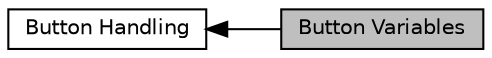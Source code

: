 digraph "Button Variables"
{
  edge [fontname="Helvetica",fontsize="10",labelfontname="Helvetica",labelfontsize="10"];
  node [fontname="Helvetica",fontsize="10",shape=record];
  rankdir=LR;
  Node0 [label="Button Variables",height=0.2,width=0.4,color="black", fillcolor="grey75", style="filled", fontcolor="black"];
  Node1 [label="Button Handling",height=0.2,width=0.4,color="black", fillcolor="white", style="filled",URL="$group___s_d___button.html",tooltip="Handles button press debouncing and event callback execution. "];
  Node1->Node0 [shape=plaintext, dir="back", style="solid"];
}

